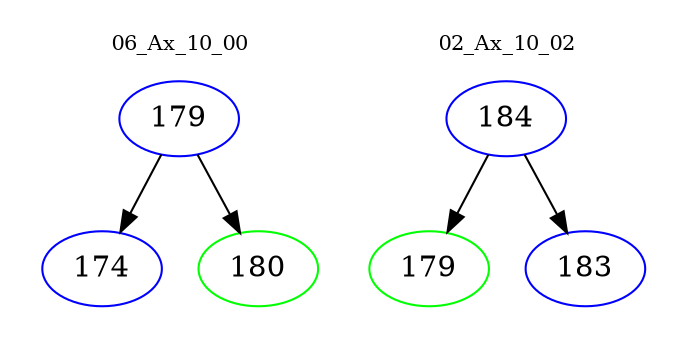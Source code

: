 digraph{
subgraph cluster_0 {
color = white
label = "06_Ax_10_00";
fontsize=10;
T0_179 [label="179", color="blue"]
T0_179 -> T0_174 [color="black"]
T0_174 [label="174", color="blue"]
T0_179 -> T0_180 [color="black"]
T0_180 [label="180", color="green"]
}
subgraph cluster_1 {
color = white
label = "02_Ax_10_02";
fontsize=10;
T1_184 [label="184", color="blue"]
T1_184 -> T1_179 [color="black"]
T1_179 [label="179", color="green"]
T1_184 -> T1_183 [color="black"]
T1_183 [label="183", color="blue"]
}
}
